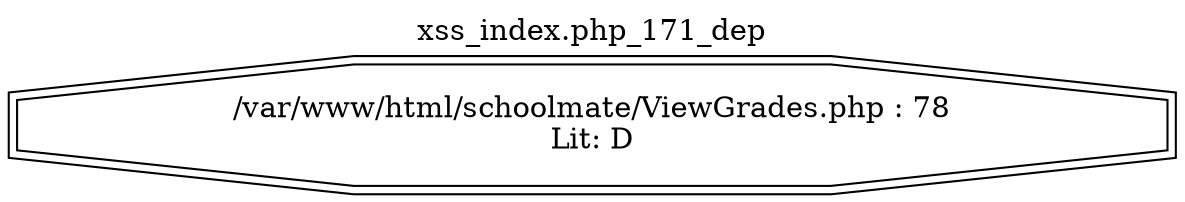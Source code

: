 digraph cfg {
  label="xss_index.php_171_dep";
  labelloc=t;
  n1 [shape=doubleoctagon, label="/var/www/html/schoolmate/ViewGrades.php : 78\nLit: D\n"];
}
